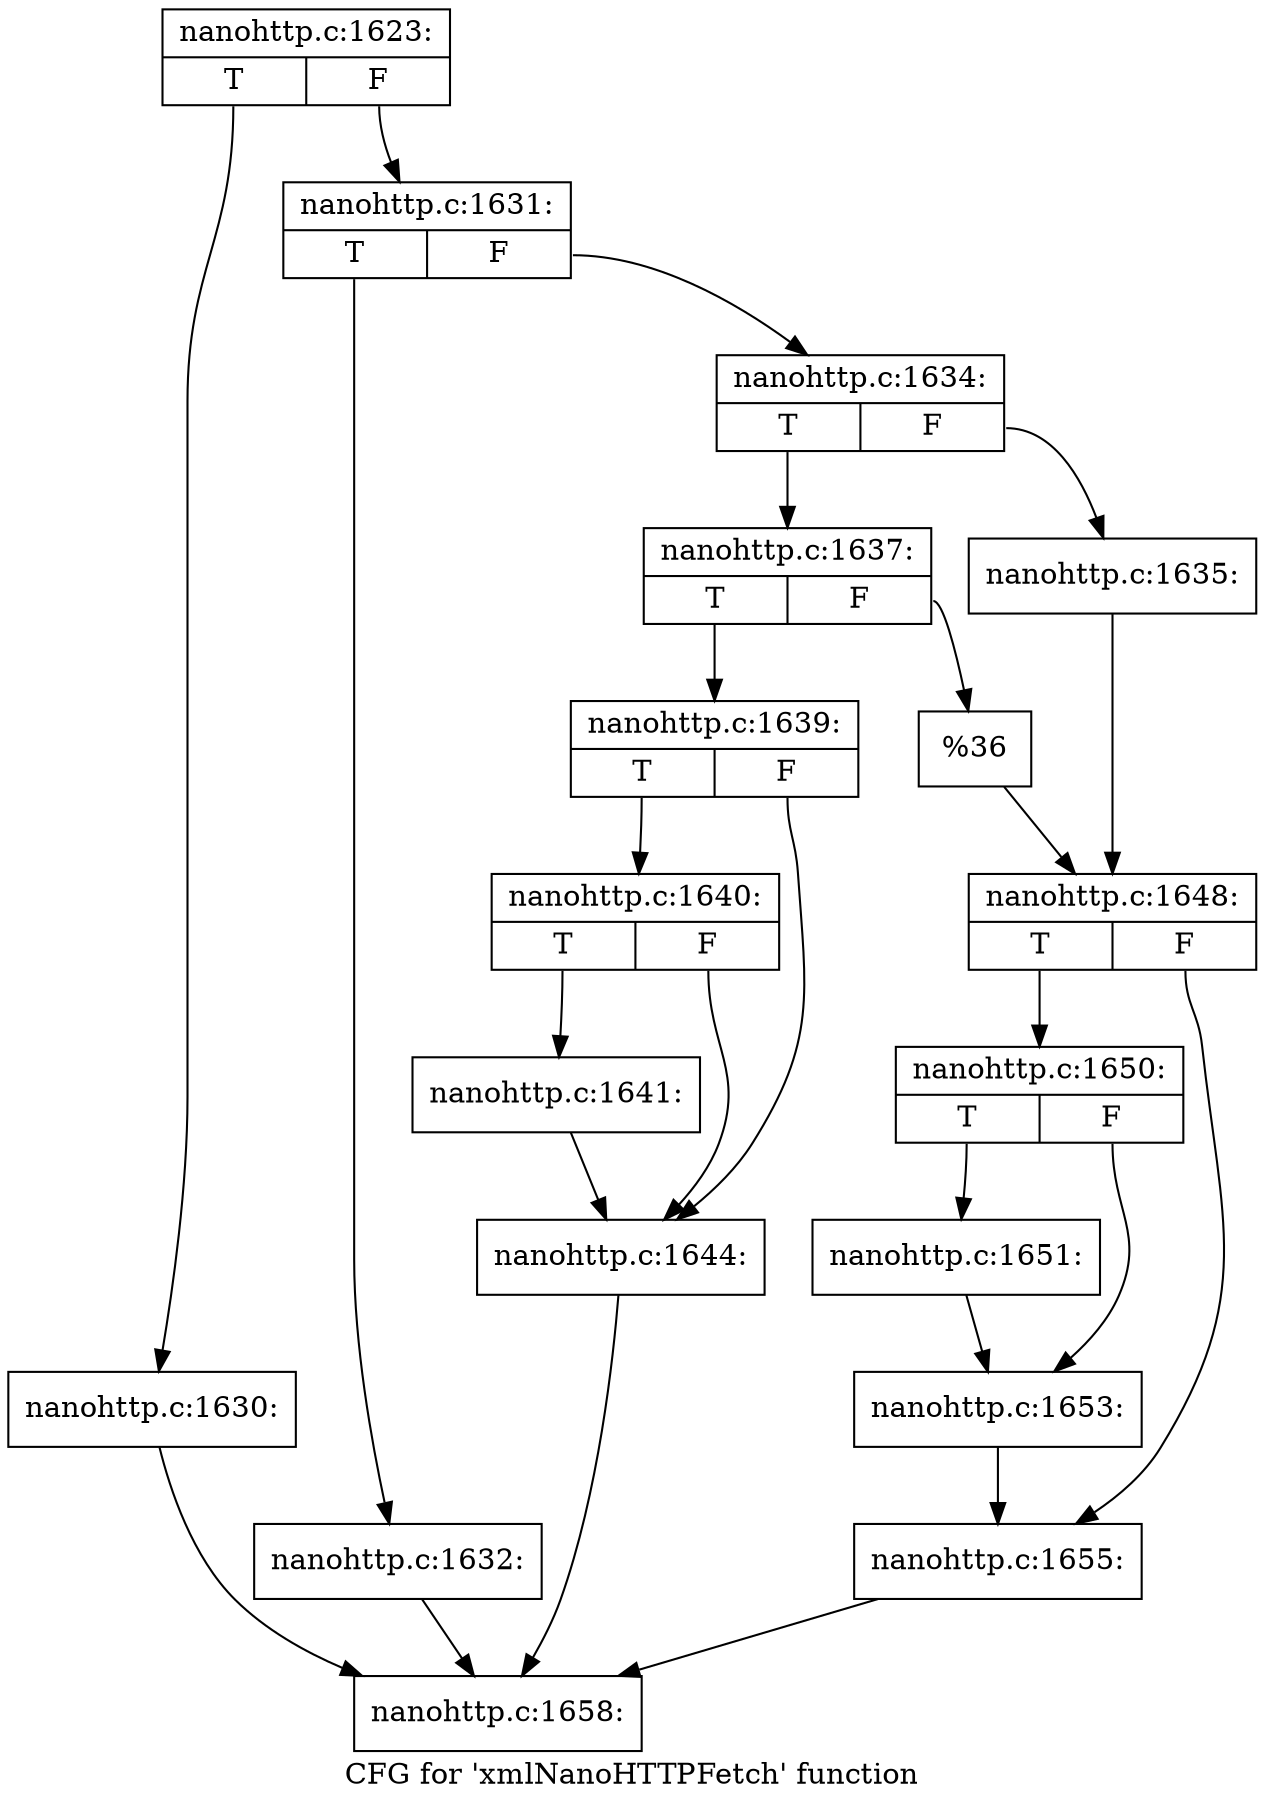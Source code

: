 digraph "CFG for 'xmlNanoHTTPFetch' function" {
	label="CFG for 'xmlNanoHTTPFetch' function";

	Node0x44223d0 [shape=record,label="{nanohttp.c:1623:|{<s0>T|<s1>F}}"];
	Node0x44223d0:s0 -> Node0x4428680;
	Node0x44223d0:s1 -> Node0x44286d0;
	Node0x4428680 [shape=record,label="{nanohttp.c:1630:}"];
	Node0x4428680 -> Node0x43fb840;
	Node0x44286d0 [shape=record,label="{nanohttp.c:1631:|{<s0>T|<s1>F}}"];
	Node0x44286d0:s0 -> Node0x4428e60;
	Node0x44286d0:s1 -> Node0x4428eb0;
	Node0x4428e60 [shape=record,label="{nanohttp.c:1632:}"];
	Node0x4428e60 -> Node0x43fb840;
	Node0x4428eb0 [shape=record,label="{nanohttp.c:1634:|{<s0>T|<s1>F}}"];
	Node0x4428eb0:s0 -> Node0x4429410;
	Node0x4428eb0:s1 -> Node0x4429370;
	Node0x4429370 [shape=record,label="{nanohttp.c:1635:}"];
	Node0x4429370 -> Node0x44293c0;
	Node0x4429410 [shape=record,label="{nanohttp.c:1637:|{<s0>T|<s1>F}}"];
	Node0x4429410:s0 -> Node0x442a320;
	Node0x4429410:s1 -> Node0x442a790;
	Node0x442a320 [shape=record,label="{nanohttp.c:1639:|{<s0>T|<s1>F}}"];
	Node0x442a320:s0 -> Node0x442aae0;
	Node0x442a320:s1 -> Node0x442aa90;
	Node0x442aae0 [shape=record,label="{nanohttp.c:1640:|{<s0>T|<s1>F}}"];
	Node0x442aae0:s0 -> Node0x442aa40;
	Node0x442aae0:s1 -> Node0x442aa90;
	Node0x442aa40 [shape=record,label="{nanohttp.c:1641:}"];
	Node0x442aa40 -> Node0x442aa90;
	Node0x442aa90 [shape=record,label="{nanohttp.c:1644:}"];
	Node0x442aa90 -> Node0x43fb840;
	Node0x442a790 [shape=record,label="{%36}"];
	Node0x442a790 -> Node0x44293c0;
	Node0x44293c0 [shape=record,label="{nanohttp.c:1648:|{<s0>T|<s1>F}}"];
	Node0x44293c0:s0 -> Node0x442bce0;
	Node0x44293c0:s1 -> Node0x442c020;
	Node0x442bce0 [shape=record,label="{nanohttp.c:1650:|{<s0>T|<s1>F}}"];
	Node0x442bce0:s0 -> Node0x442c240;
	Node0x442bce0:s1 -> Node0x442c290;
	Node0x442c240 [shape=record,label="{nanohttp.c:1651:}"];
	Node0x442c240 -> Node0x442c290;
	Node0x442c290 [shape=record,label="{nanohttp.c:1653:}"];
	Node0x442c290 -> Node0x442c020;
	Node0x442c020 [shape=record,label="{nanohttp.c:1655:}"];
	Node0x442c020 -> Node0x43fb840;
	Node0x43fb840 [shape=record,label="{nanohttp.c:1658:}"];
}
